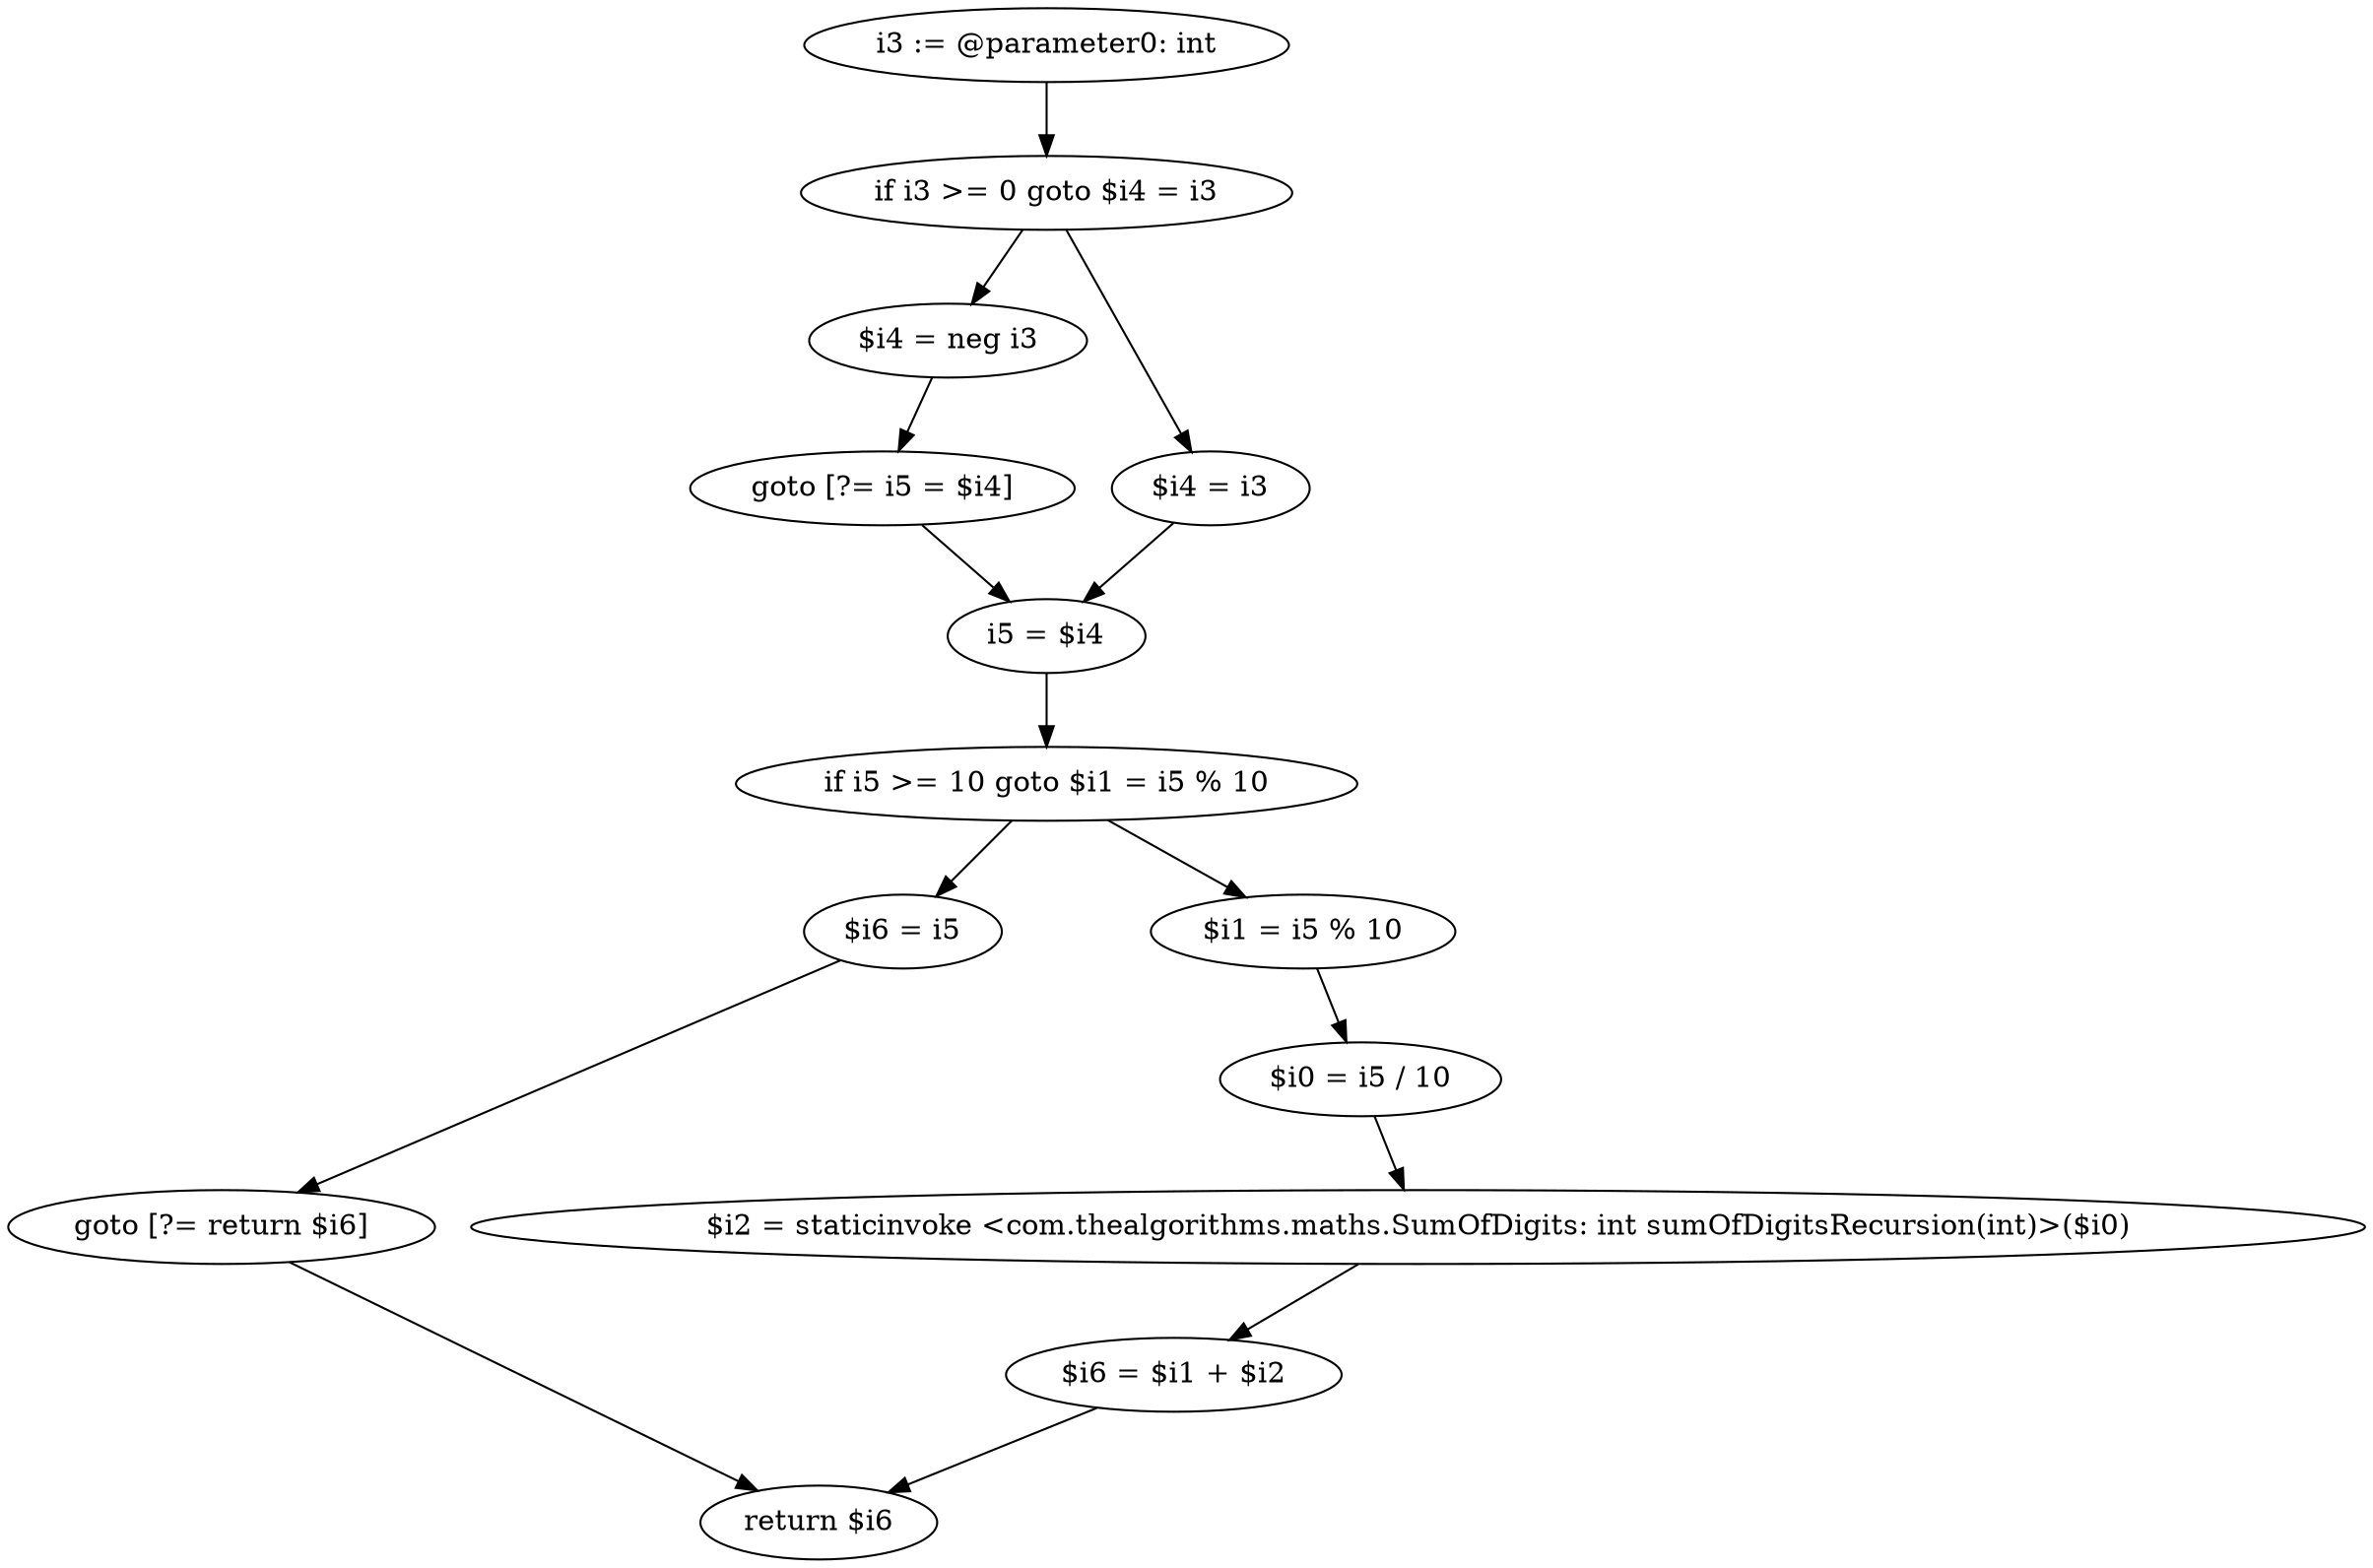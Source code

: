 digraph "unitGraph" {
    "i3 := @parameter0: int"
    "if i3 >= 0 goto $i4 = i3"
    "$i4 = neg i3"
    "goto [?= i5 = $i4]"
    "$i4 = i3"
    "i5 = $i4"
    "if i5 >= 10 goto $i1 = i5 % 10"
    "$i6 = i5"
    "goto [?= return $i6]"
    "$i1 = i5 % 10"
    "$i0 = i5 / 10"
    "$i2 = staticinvoke <com.thealgorithms.maths.SumOfDigits: int sumOfDigitsRecursion(int)>($i0)"
    "$i6 = $i1 + $i2"
    "return $i6"
    "i3 := @parameter0: int"->"if i3 >= 0 goto $i4 = i3";
    "if i3 >= 0 goto $i4 = i3"->"$i4 = neg i3";
    "if i3 >= 0 goto $i4 = i3"->"$i4 = i3";
    "$i4 = neg i3"->"goto [?= i5 = $i4]";
    "goto [?= i5 = $i4]"->"i5 = $i4";
    "$i4 = i3"->"i5 = $i4";
    "i5 = $i4"->"if i5 >= 10 goto $i1 = i5 % 10";
    "if i5 >= 10 goto $i1 = i5 % 10"->"$i6 = i5";
    "if i5 >= 10 goto $i1 = i5 % 10"->"$i1 = i5 % 10";
    "$i6 = i5"->"goto [?= return $i6]";
    "goto [?= return $i6]"->"return $i6";
    "$i1 = i5 % 10"->"$i0 = i5 / 10";
    "$i0 = i5 / 10"->"$i2 = staticinvoke <com.thealgorithms.maths.SumOfDigits: int sumOfDigitsRecursion(int)>($i0)";
    "$i2 = staticinvoke <com.thealgorithms.maths.SumOfDigits: int sumOfDigitsRecursion(int)>($i0)"->"$i6 = $i1 + $i2";
    "$i6 = $i1 + $i2"->"return $i6";
}
